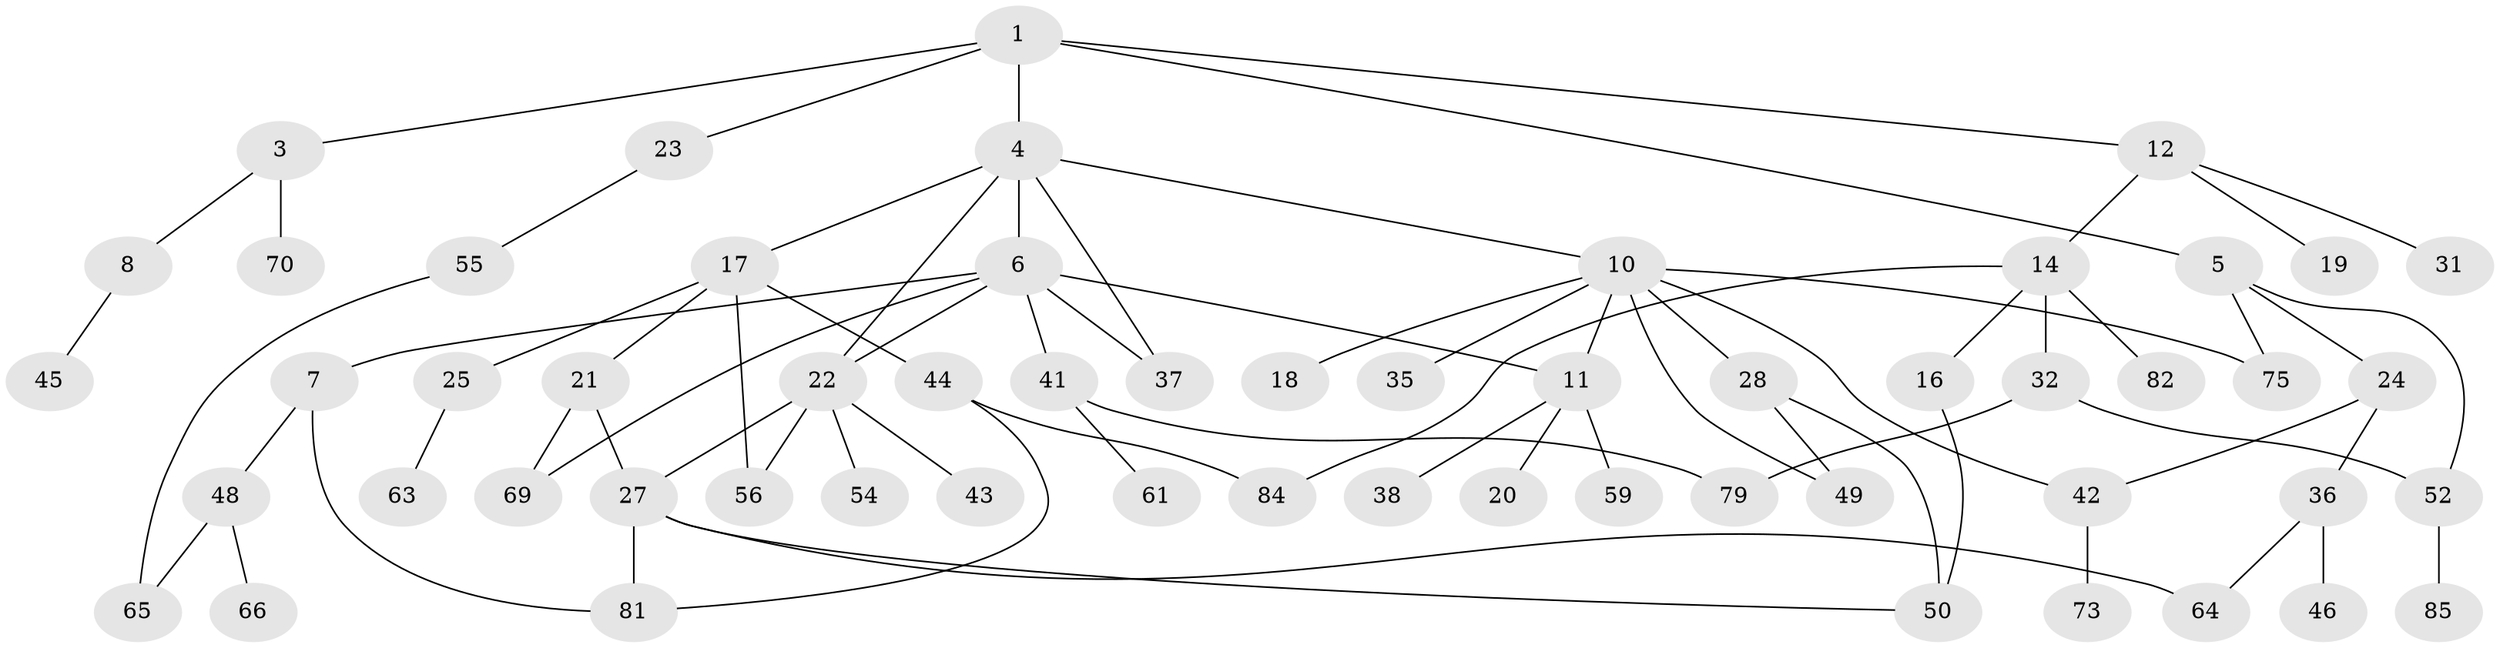 // Generated by graph-tools (version 1.1) at 2025/23/03/03/25 07:23:32]
// undirected, 57 vertices, 74 edges
graph export_dot {
graph [start="1"]
  node [color=gray90,style=filled];
  1 [super="+2"];
  3 [super="+47"];
  4;
  5 [super="+15"];
  6 [super="+9"];
  7 [super="+26"];
  8;
  10 [super="+13"];
  11 [super="+60"];
  12;
  14 [super="+29"];
  16 [super="+53"];
  17 [super="+30"];
  18;
  19 [super="+57"];
  20;
  21 [super="+83"];
  22 [super="+72"];
  23;
  24 [super="+40"];
  25 [super="+34"];
  27 [super="+39"];
  28 [super="+58"];
  31 [super="+33"];
  32 [super="+51"];
  35;
  36 [super="+71"];
  37;
  38;
  41 [super="+68"];
  42 [super="+80"];
  43;
  44 [super="+76"];
  45;
  46;
  48 [super="+77"];
  49;
  50 [super="+67"];
  52 [super="+62"];
  54;
  55;
  56;
  59;
  61;
  63;
  64;
  65 [super="+74"];
  66;
  69 [super="+86"];
  70 [super="+78"];
  73;
  75;
  79;
  81;
  82;
  84;
  85;
  1 -- 3;
  1 -- 4;
  1 -- 5;
  1 -- 23;
  1 -- 12;
  3 -- 8;
  3 -- 70;
  4 -- 6;
  4 -- 10;
  4 -- 17;
  4 -- 37;
  4 -- 22;
  5 -- 52;
  5 -- 75;
  5 -- 24;
  6 -- 7;
  6 -- 11;
  6 -- 22;
  6 -- 37;
  6 -- 41;
  6 -- 69;
  7 -- 48;
  7 -- 81;
  8 -- 45;
  10 -- 18;
  10 -- 28;
  10 -- 75;
  10 -- 11;
  10 -- 49;
  10 -- 35;
  10 -- 42;
  11 -- 20;
  11 -- 38;
  11 -- 59;
  12 -- 14;
  12 -- 19;
  12 -- 31;
  14 -- 16;
  14 -- 32;
  14 -- 82;
  14 -- 84;
  16 -- 50;
  17 -- 21;
  17 -- 25;
  17 -- 44;
  17 -- 56;
  21 -- 27;
  21 -- 69;
  22 -- 43;
  22 -- 54;
  22 -- 27;
  22 -- 56;
  23 -- 55;
  24 -- 36;
  24 -- 42;
  25 -- 63;
  27 -- 50;
  27 -- 81;
  27 -- 64;
  28 -- 50;
  28 -- 49;
  32 -- 79;
  32 -- 52;
  36 -- 46;
  36 -- 64;
  41 -- 61;
  41 -- 79;
  42 -- 73;
  44 -- 84;
  44 -- 81;
  48 -- 66;
  48 -- 65;
  52 -- 85;
  55 -- 65;
}
